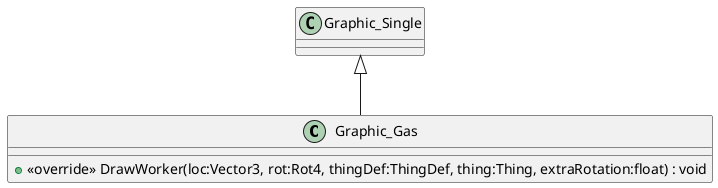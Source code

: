 @startuml
class Graphic_Gas {
    + <<override>> DrawWorker(loc:Vector3, rot:Rot4, thingDef:ThingDef, thing:Thing, extraRotation:float) : void
}
Graphic_Single <|-- Graphic_Gas
@enduml
